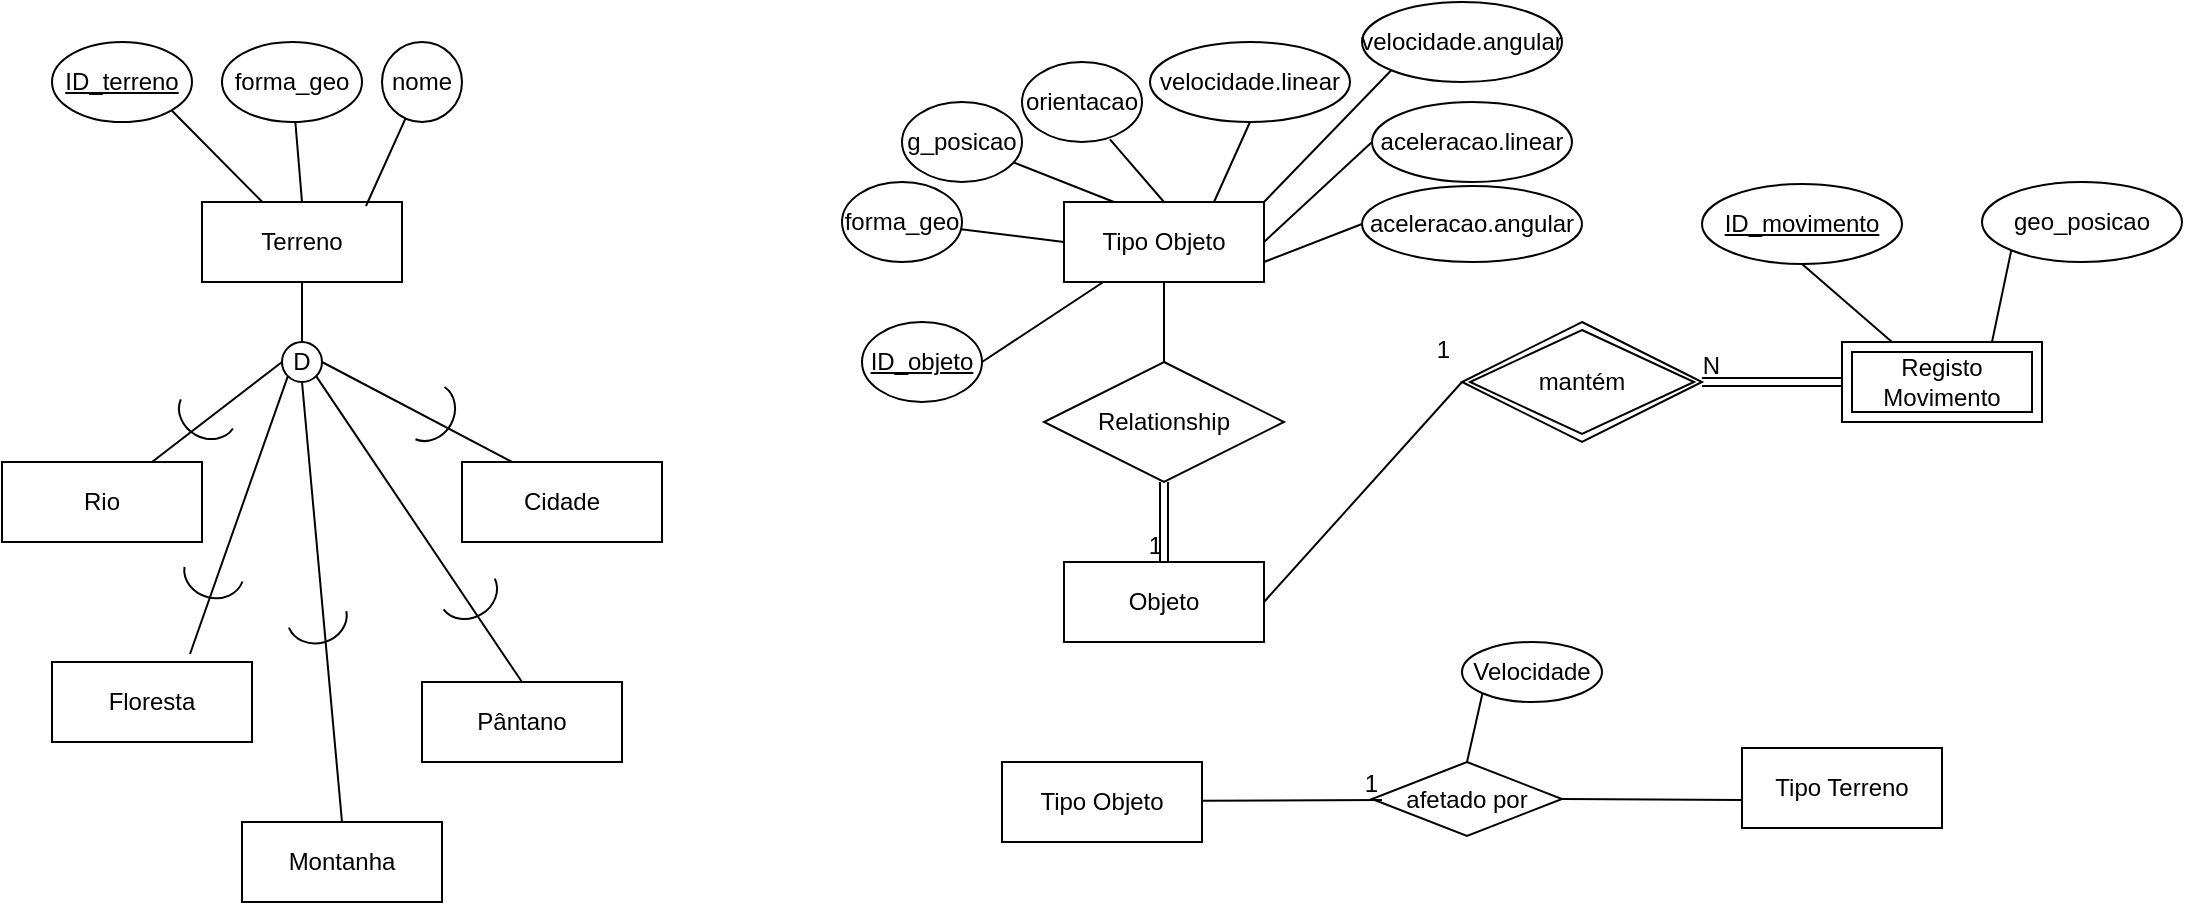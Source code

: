 <mxfile version="22.1.3" type="device">
  <diagram name="Página-1" id="oYaqLWmH6igO-tWO1Hi1">
    <mxGraphModel dx="1035" dy="525" grid="1" gridSize="10" guides="1" tooltips="1" connect="1" arrows="1" fold="1" page="1" pageScale="1" pageWidth="583" pageHeight="827" math="0" shadow="0">
      <root>
        <mxCell id="0" />
        <mxCell id="1" parent="0" />
        <mxCell id="AV-70D5icaVJFFxwLQuQ-29" style="orthogonalLoop=1;jettySize=auto;html=1;exitX=1;exitY=1;exitDx=0;exitDy=0;rounded=0;endArrow=none;endFill=0;" parent="1" source="AV-70D5icaVJFFxwLQuQ-11" target="AV-70D5icaVJFFxwLQuQ-12" edge="1">
          <mxGeometry relative="1" as="geometry" />
        </mxCell>
        <mxCell id="AV-70D5icaVJFFxwLQuQ-11" value="&lt;u&gt;ID_terreno&lt;/u&gt;" style="ellipse;whiteSpace=wrap;html=1;align=center;" parent="1" vertex="1">
          <mxGeometry x="55" y="40" width="70" height="40" as="geometry" />
        </mxCell>
        <mxCell id="AV-70D5icaVJFFxwLQuQ-12" value="Terreno" style="whiteSpace=wrap;html=1;align=center;" parent="1" vertex="1">
          <mxGeometry x="130" y="120" width="100" height="40" as="geometry" />
        </mxCell>
        <mxCell id="AV-70D5icaVJFFxwLQuQ-13" value="Rio" style="whiteSpace=wrap;html=1;align=center;" parent="1" vertex="1">
          <mxGeometry x="30" y="250" width="100" height="40" as="geometry" />
        </mxCell>
        <mxCell id="AV-70D5icaVJFFxwLQuQ-14" value="Cidade" style="whiteSpace=wrap;html=1;align=center;" parent="1" vertex="1">
          <mxGeometry x="260" y="250" width="100" height="40" as="geometry" />
        </mxCell>
        <mxCell id="AV-70D5icaVJFFxwLQuQ-15" value="Floresta" style="whiteSpace=wrap;html=1;align=center;" parent="1" vertex="1">
          <mxGeometry x="55" y="350" width="100" height="40" as="geometry" />
        </mxCell>
        <mxCell id="AV-70D5icaVJFFxwLQuQ-16" value="Montanha" style="whiteSpace=wrap;html=1;align=center;" parent="1" vertex="1">
          <mxGeometry x="150" y="430" width="100" height="40" as="geometry" />
        </mxCell>
        <mxCell id="AV-70D5icaVJFFxwLQuQ-17" value="Pântano" style="whiteSpace=wrap;html=1;align=center;" parent="1" vertex="1">
          <mxGeometry x="240" y="360" width="100" height="40" as="geometry" />
        </mxCell>
        <mxCell id="AV-70D5icaVJFFxwLQuQ-32" style="rounded=0;orthogonalLoop=1;jettySize=auto;html=1;entryX=0.5;entryY=0;entryDx=0;entryDy=0;endArrow=none;endFill=0;" parent="1" source="AV-70D5icaVJFFxwLQuQ-31" target="AV-70D5icaVJFFxwLQuQ-12" edge="1">
          <mxGeometry relative="1" as="geometry" />
        </mxCell>
        <mxCell id="AV-70D5icaVJFFxwLQuQ-31" value="forma_geo" style="ellipse;whiteSpace=wrap;html=1;align=center;" parent="1" vertex="1">
          <mxGeometry x="140" y="40" width="70" height="40" as="geometry" />
        </mxCell>
        <mxCell id="AV-70D5icaVJFFxwLQuQ-33" value="nome" style="ellipse;whiteSpace=wrap;html=1;align=center;" parent="1" vertex="1">
          <mxGeometry x="220" y="40" width="40" height="40" as="geometry" />
        </mxCell>
        <mxCell id="AV-70D5icaVJFFxwLQuQ-34" style="rounded=0;orthogonalLoop=1;jettySize=auto;html=1;entryX=0.82;entryY=0.05;entryDx=0;entryDy=0;entryPerimeter=0;endArrow=none;endFill=0;" parent="1" source="AV-70D5icaVJFFxwLQuQ-33" target="AV-70D5icaVJFFxwLQuQ-12" edge="1">
          <mxGeometry relative="1" as="geometry" />
        </mxCell>
        <mxCell id="AV-70D5icaVJFFxwLQuQ-35" value="D" style="ellipse;whiteSpace=wrap;html=1;aspect=fixed;" parent="1" vertex="1">
          <mxGeometry x="170" y="190" width="20" height="20" as="geometry" />
        </mxCell>
        <mxCell id="AV-70D5icaVJFFxwLQuQ-36" value="" style="endArrow=none;html=1;rounded=0;entryX=0.5;entryY=1;entryDx=0;entryDy=0;exitX=0.5;exitY=0;exitDx=0;exitDy=0;" parent="1" source="AV-70D5icaVJFFxwLQuQ-35" target="AV-70D5icaVJFFxwLQuQ-12" edge="1">
          <mxGeometry width="50" height="50" relative="1" as="geometry">
            <mxPoint x="390" y="320" as="sourcePoint" />
            <mxPoint x="440" y="270" as="targetPoint" />
          </mxGeometry>
        </mxCell>
        <mxCell id="AV-70D5icaVJFFxwLQuQ-37" value="" style="endArrow=none;html=1;rounded=0;entryX=0;entryY=0.5;entryDx=0;entryDy=0;exitX=0.75;exitY=0;exitDx=0;exitDy=0;" parent="1" source="AV-70D5icaVJFFxwLQuQ-13" target="AV-70D5icaVJFFxwLQuQ-35" edge="1">
          <mxGeometry width="50" height="50" relative="1" as="geometry">
            <mxPoint x="390" y="320" as="sourcePoint" />
            <mxPoint x="440" y="270" as="targetPoint" />
          </mxGeometry>
        </mxCell>
        <mxCell id="AV-70D5icaVJFFxwLQuQ-38" value="" style="endArrow=none;html=1;rounded=0;entryX=1;entryY=0.5;entryDx=0;entryDy=0;exitX=0.25;exitY=0;exitDx=0;exitDy=0;" parent="1" source="AV-70D5icaVJFFxwLQuQ-14" target="AV-70D5icaVJFFxwLQuQ-35" edge="1">
          <mxGeometry width="50" height="50" relative="1" as="geometry">
            <mxPoint x="390" y="320" as="sourcePoint" />
            <mxPoint x="440" y="270" as="targetPoint" />
          </mxGeometry>
        </mxCell>
        <mxCell id="AV-70D5icaVJFFxwLQuQ-39" value="" style="endArrow=none;html=1;rounded=0;exitX=0.69;exitY=-0.1;exitDx=0;exitDy=0;exitPerimeter=0;entryX=0;entryY=1;entryDx=0;entryDy=0;" parent="1" source="AV-70D5icaVJFFxwLQuQ-15" target="AV-70D5icaVJFFxwLQuQ-35" edge="1">
          <mxGeometry width="50" height="50" relative="1" as="geometry">
            <mxPoint x="390" y="320" as="sourcePoint" />
            <mxPoint x="190" y="280" as="targetPoint" />
          </mxGeometry>
        </mxCell>
        <mxCell id="AV-70D5icaVJFFxwLQuQ-40" value="" style="endArrow=none;html=1;rounded=0;entryX=1;entryY=1;entryDx=0;entryDy=0;exitX=0.5;exitY=0;exitDx=0;exitDy=0;" parent="1" source="AV-70D5icaVJFFxwLQuQ-17" target="AV-70D5icaVJFFxwLQuQ-35" edge="1">
          <mxGeometry width="50" height="50" relative="1" as="geometry">
            <mxPoint x="390" y="320" as="sourcePoint" />
            <mxPoint x="440" y="270" as="targetPoint" />
          </mxGeometry>
        </mxCell>
        <mxCell id="AV-70D5icaVJFFxwLQuQ-41" value="" style="endArrow=none;html=1;rounded=0;entryX=0.5;entryY=1;entryDx=0;entryDy=0;exitX=0.5;exitY=0;exitDx=0;exitDy=0;" parent="1" source="AV-70D5icaVJFFxwLQuQ-16" target="AV-70D5icaVJFFxwLQuQ-35" edge="1">
          <mxGeometry width="50" height="50" relative="1" as="geometry">
            <mxPoint x="390" y="320" as="sourcePoint" />
            <mxPoint x="440" y="270" as="targetPoint" />
          </mxGeometry>
        </mxCell>
        <mxCell id="AV-70D5icaVJFFxwLQuQ-46" value="" style="verticalLabelPosition=bottom;verticalAlign=top;html=1;shape=mxgraph.basic.arc;startAngle=0.511;endAngle=0.983;rotation=-105;" parent="1" vertex="1">
          <mxGeometry x="174.5" y="312.6" width="26" height="30" as="geometry" />
        </mxCell>
        <mxCell id="AV-70D5icaVJFFxwLQuQ-48" value="" style="verticalLabelPosition=bottom;verticalAlign=top;html=1;shape=mxgraph.basic.arc;startAngle=0.511;endAngle=0.983;rotation=-120;" parent="1" vertex="1">
          <mxGeometry x="250" y="300" width="26" height="30" as="geometry" />
        </mxCell>
        <mxCell id="AV-70D5icaVJFFxwLQuQ-49" value="" style="verticalLabelPosition=bottom;verticalAlign=top;html=1;shape=mxgraph.basic.arc;startAngle=0.511;endAngle=0.983;rotation=-150;" parent="1" vertex="1">
          <mxGeometry x="230" y="210.0" width="26" height="30" as="geometry" />
        </mxCell>
        <mxCell id="AV-70D5icaVJFFxwLQuQ-50" value="" style="verticalLabelPosition=bottom;verticalAlign=top;html=1;shape=mxgraph.basic.arc;startAngle=0.511;endAngle=0.983;rotation=-60;" parent="1" vertex="1">
          <mxGeometry x="120" y="210.0" width="26" height="30" as="geometry" />
        </mxCell>
        <mxCell id="AV-70D5icaVJFFxwLQuQ-51" value="" style="verticalLabelPosition=bottom;verticalAlign=top;html=1;shape=mxgraph.basic.arc;startAngle=0.511;endAngle=0.983;rotation=-75;" parent="1" vertex="1">
          <mxGeometry x="123" y="290" width="26" height="30" as="geometry" />
        </mxCell>
        <mxCell id="AV-70D5icaVJFFxwLQuQ-53" style="orthogonalLoop=1;jettySize=auto;html=1;exitX=1;exitY=0.5;exitDx=0;exitDy=0;rounded=0;endArrow=none;endFill=0;" parent="1" source="AV-70D5icaVJFFxwLQuQ-54" target="AV-70D5icaVJFFxwLQuQ-55" edge="1">
          <mxGeometry relative="1" as="geometry" />
        </mxCell>
        <mxCell id="AV-70D5icaVJFFxwLQuQ-54" value="&lt;u&gt;ID_objeto&lt;/u&gt;" style="ellipse;whiteSpace=wrap;html=1;align=center;" parent="1" vertex="1">
          <mxGeometry x="460" y="180" width="60" height="40" as="geometry" />
        </mxCell>
        <mxCell id="AV-70D5icaVJFFxwLQuQ-55" value="Tipo Objeto" style="whiteSpace=wrap;html=1;align=center;" parent="1" vertex="1">
          <mxGeometry x="561" y="120" width="100" height="40" as="geometry" />
        </mxCell>
        <mxCell id="AV-70D5icaVJFFxwLQuQ-59" value="Objeto" style="whiteSpace=wrap;html=1;align=center;" parent="1" vertex="1">
          <mxGeometry x="561" y="300" width="100" height="40" as="geometry" />
        </mxCell>
        <mxCell id="AV-70D5icaVJFFxwLQuQ-61" style="rounded=0;orthogonalLoop=1;jettySize=auto;html=1;entryX=0;entryY=0.5;entryDx=0;entryDy=0;endArrow=none;endFill=0;" parent="1" source="AV-70D5icaVJFFxwLQuQ-62" target="AV-70D5icaVJFFxwLQuQ-55" edge="1">
          <mxGeometry relative="1" as="geometry" />
        </mxCell>
        <mxCell id="AV-70D5icaVJFFxwLQuQ-62" value="forma_geo" style="ellipse;whiteSpace=wrap;html=1;align=center;" parent="1" vertex="1">
          <mxGeometry x="450" y="110" width="60" height="40" as="geometry" />
        </mxCell>
        <mxCell id="AV-70D5icaVJFFxwLQuQ-63" value="g_posicao" style="ellipse;whiteSpace=wrap;html=1;align=center;" parent="1" vertex="1">
          <mxGeometry x="480" y="70" width="60" height="40" as="geometry" />
        </mxCell>
        <mxCell id="AV-70D5icaVJFFxwLQuQ-64" style="rounded=0;orthogonalLoop=1;jettySize=auto;html=1;entryX=0.25;entryY=0;entryDx=0;entryDy=0;endArrow=none;endFill=0;" parent="1" source="AV-70D5icaVJFFxwLQuQ-63" target="AV-70D5icaVJFFxwLQuQ-55" edge="1">
          <mxGeometry relative="1" as="geometry" />
        </mxCell>
        <mxCell id="AV-70D5icaVJFFxwLQuQ-66" value="" style="endArrow=none;html=1;rounded=0;entryX=0.5;entryY=1;entryDx=0;entryDy=0;exitX=0.5;exitY=0;exitDx=0;exitDy=0;" parent="1" target="AV-70D5icaVJFFxwLQuQ-55" edge="1">
          <mxGeometry width="50" height="50" relative="1" as="geometry">
            <mxPoint x="611" y="202.6" as="sourcePoint" />
            <mxPoint x="871" y="270" as="targetPoint" />
          </mxGeometry>
        </mxCell>
        <mxCell id="AV-70D5icaVJFFxwLQuQ-77" value="orientacao" style="ellipse;whiteSpace=wrap;html=1;align=center;" parent="1" vertex="1">
          <mxGeometry x="540" y="50" width="60" height="40" as="geometry" />
        </mxCell>
        <mxCell id="AV-70D5icaVJFFxwLQuQ-78" value="velocidade.linear" style="ellipse;whiteSpace=wrap;html=1;align=center;" parent="1" vertex="1">
          <mxGeometry x="604" y="40" width="100" height="40" as="geometry" />
        </mxCell>
        <mxCell id="AV-70D5icaVJFFxwLQuQ-79" value="velocidade.angular" style="ellipse;whiteSpace=wrap;html=1;align=center;" parent="1" vertex="1">
          <mxGeometry x="710" y="20" width="100" height="40" as="geometry" />
        </mxCell>
        <mxCell id="AV-70D5icaVJFFxwLQuQ-80" style="rounded=0;orthogonalLoop=1;jettySize=auto;html=1;entryX=0.5;entryY=0;entryDx=0;entryDy=0;endArrow=none;endFill=0;exitX=0.733;exitY=0.967;exitDx=0;exitDy=0;exitPerimeter=0;" parent="1" source="AV-70D5icaVJFFxwLQuQ-77" target="AV-70D5icaVJFFxwLQuQ-55" edge="1">
          <mxGeometry relative="1" as="geometry">
            <mxPoint x="592" y="88" as="sourcePoint" />
            <mxPoint x="621" y="130" as="targetPoint" />
          </mxGeometry>
        </mxCell>
        <mxCell id="AV-70D5icaVJFFxwLQuQ-81" style="rounded=0;orthogonalLoop=1;jettySize=auto;html=1;entryX=0.75;entryY=0;entryDx=0;entryDy=0;endArrow=none;endFill=0;exitX=0.5;exitY=1;exitDx=0;exitDy=0;" parent="1" source="AV-70D5icaVJFFxwLQuQ-78" target="AV-70D5icaVJFFxwLQuQ-55" edge="1">
          <mxGeometry relative="1" as="geometry">
            <mxPoint x="650" y="90" as="sourcePoint" />
            <mxPoint x="621" y="130" as="targetPoint" />
          </mxGeometry>
        </mxCell>
        <mxCell id="AV-70D5icaVJFFxwLQuQ-82" value="aceleracao.linear" style="ellipse;whiteSpace=wrap;html=1;align=center;" parent="1" vertex="1">
          <mxGeometry x="715" y="70" width="100" height="40" as="geometry" />
        </mxCell>
        <mxCell id="AV-70D5icaVJFFxwLQuQ-83" value="aceleracao.angular" style="ellipse;whiteSpace=wrap;html=1;align=center;" parent="1" vertex="1">
          <mxGeometry x="710" y="112" width="110" height="38" as="geometry" />
        </mxCell>
        <mxCell id="AV-70D5icaVJFFxwLQuQ-84" style="rounded=0;orthogonalLoop=1;jettySize=auto;html=1;endArrow=none;endFill=0;exitX=0;exitY=1;exitDx=0;exitDy=0;entryX=1;entryY=0;entryDx=0;entryDy=0;" parent="1" source="AV-70D5icaVJFFxwLQuQ-79" target="AV-70D5icaVJFFxwLQuQ-55" edge="1">
          <mxGeometry relative="1" as="geometry">
            <mxPoint x="664" y="90" as="sourcePoint" />
            <mxPoint x="660" y="120" as="targetPoint" />
          </mxGeometry>
        </mxCell>
        <mxCell id="AV-70D5icaVJFFxwLQuQ-85" style="rounded=0;orthogonalLoop=1;jettySize=auto;html=1;endArrow=none;endFill=0;exitX=0;exitY=0.5;exitDx=0;exitDy=0;entryX=1;entryY=0.5;entryDx=0;entryDy=0;" parent="1" source="AV-70D5icaVJFFxwLQuQ-82" target="AV-70D5icaVJFFxwLQuQ-55" edge="1">
          <mxGeometry relative="1" as="geometry">
            <mxPoint x="725" y="104" as="sourcePoint" />
            <mxPoint x="671" y="130" as="targetPoint" />
          </mxGeometry>
        </mxCell>
        <mxCell id="AV-70D5icaVJFFxwLQuQ-86" style="rounded=0;orthogonalLoop=1;jettySize=auto;html=1;endArrow=none;endFill=0;exitX=0;exitY=0.5;exitDx=0;exitDy=0;entryX=1;entryY=0.75;entryDx=0;entryDy=0;" parent="1" source="AV-70D5icaVJFFxwLQuQ-83" target="AV-70D5icaVJFFxwLQuQ-55" edge="1">
          <mxGeometry relative="1" as="geometry">
            <mxPoint x="730" y="140" as="sourcePoint" />
            <mxPoint x="671" y="150" as="targetPoint" />
          </mxGeometry>
        </mxCell>
        <mxCell id="AV-70D5icaVJFFxwLQuQ-88" value="" style="endArrow=none;html=1;rounded=0;exitX=1;exitY=0.5;exitDx=0;exitDy=0;entryX=0;entryY=0.5;entryDx=0;entryDy=0;" parent="1" source="AV-70D5icaVJFFxwLQuQ-59" target="AV-70D5icaVJFFxwLQuQ-95" edge="1">
          <mxGeometry relative="1" as="geometry">
            <mxPoint x="685" y="212.18" as="sourcePoint" />
            <mxPoint x="760" y="210" as="targetPoint" />
          </mxGeometry>
        </mxCell>
        <mxCell id="AV-70D5icaVJFFxwLQuQ-89" value="1" style="resizable=0;html=1;whiteSpace=wrap;align=right;verticalAlign=bottom;" parent="AV-70D5icaVJFFxwLQuQ-88" connectable="0" vertex="1">
          <mxGeometry x="1" relative="1" as="geometry">
            <mxPoint x="-5" y="-7" as="offset" />
          </mxGeometry>
        </mxCell>
        <mxCell id="AV-70D5icaVJFFxwLQuQ-92" value="&lt;u&gt;ID_movimento&lt;/u&gt;" style="ellipse;whiteSpace=wrap;html=1;align=center;" parent="1" vertex="1">
          <mxGeometry x="880" y="111" width="100" height="40" as="geometry" />
        </mxCell>
        <mxCell id="AV-70D5icaVJFFxwLQuQ-94" value="" style="endArrow=none;html=1;rounded=0;exitX=0.5;exitY=1;exitDx=0;exitDy=0;entryX=0.25;entryY=0;entryDx=0;entryDy=0;" parent="1" source="AV-70D5icaVJFFxwLQuQ-92" target="AV-70D5icaVJFFxwLQuQ-97" edge="1">
          <mxGeometry relative="1" as="geometry">
            <mxPoint x="620" y="280" as="sourcePoint" />
            <mxPoint x="965" y="190" as="targetPoint" />
          </mxGeometry>
        </mxCell>
        <mxCell id="AV-70D5icaVJFFxwLQuQ-95" value="mantém" style="shape=rhombus;double=1;perimeter=rhombusPerimeter;whiteSpace=wrap;html=1;align=center;" parent="1" vertex="1">
          <mxGeometry x="760" y="180" width="120" height="60" as="geometry" />
        </mxCell>
        <mxCell id="AV-70D5icaVJFFxwLQuQ-97" value="Registo Movimento" style="shape=ext;margin=3;double=1;whiteSpace=wrap;html=1;align=center;" parent="1" vertex="1">
          <mxGeometry x="950" y="190" width="100" height="40" as="geometry" />
        </mxCell>
        <mxCell id="AV-70D5icaVJFFxwLQuQ-98" value="&lt;span&gt;geo_posicao&lt;/span&gt;" style="ellipse;whiteSpace=wrap;html=1;align=center;fontStyle=0" parent="1" vertex="1">
          <mxGeometry x="1020" y="110" width="100" height="40" as="geometry" />
        </mxCell>
        <mxCell id="AV-70D5icaVJFFxwLQuQ-99" value="" style="endArrow=none;html=1;rounded=0;entryX=0;entryY=1;entryDx=0;entryDy=0;exitX=0.75;exitY=0;exitDx=0;exitDy=0;" parent="1" source="AV-70D5icaVJFFxwLQuQ-97" target="AV-70D5icaVJFFxwLQuQ-98" edge="1">
          <mxGeometry relative="1" as="geometry">
            <mxPoint x="620" y="280" as="sourcePoint" />
            <mxPoint x="780" y="280" as="targetPoint" />
          </mxGeometry>
        </mxCell>
        <mxCell id="AV-70D5icaVJFFxwLQuQ-100" value="" style="shape=link;html=1;rounded=0;entryX=0;entryY=0.5;entryDx=0;entryDy=0;exitX=1;exitY=0.5;exitDx=0;exitDy=0;movable=1;resizable=1;rotatable=1;deletable=1;editable=1;locked=0;connectable=1;" parent="1" source="AV-70D5icaVJFFxwLQuQ-95" target="AV-70D5icaVJFFxwLQuQ-97" edge="1">
          <mxGeometry relative="1" as="geometry">
            <mxPoint x="874.5" y="282.6" as="sourcePoint" />
            <mxPoint x="1034.5" y="282.6" as="targetPoint" />
          </mxGeometry>
        </mxCell>
        <mxCell id="AV-70D5icaVJFFxwLQuQ-101" value="N" style="resizable=0;html=1;whiteSpace=wrap;align=right;verticalAlign=bottom;" parent="AV-70D5icaVJFFxwLQuQ-100" connectable="0" vertex="1">
          <mxGeometry x="1" relative="1" as="geometry">
            <mxPoint x="-60" as="offset" />
          </mxGeometry>
        </mxCell>
        <mxCell id="C_i7rm6qHrrcBfQebe5C-3" value="Relationship" style="shape=rhombus;perimeter=rhombusPerimeter;whiteSpace=wrap;html=1;align=center;" vertex="1" parent="1">
          <mxGeometry x="551" y="200" width="120" height="60" as="geometry" />
        </mxCell>
        <mxCell id="C_i7rm6qHrrcBfQebe5C-5" value="" style="shape=link;html=1;rounded=0;entryX=0.5;entryY=0;entryDx=0;entryDy=0;exitX=0.5;exitY=1;exitDx=0;exitDy=0;" edge="1" parent="1" source="C_i7rm6qHrrcBfQebe5C-3" target="AV-70D5icaVJFFxwLQuQ-59">
          <mxGeometry relative="1" as="geometry">
            <mxPoint x="609" y="360" as="sourcePoint" />
            <mxPoint x="769" y="360" as="targetPoint" />
          </mxGeometry>
        </mxCell>
        <mxCell id="C_i7rm6qHrrcBfQebe5C-6" value="1" style="resizable=0;html=1;whiteSpace=wrap;align=right;verticalAlign=bottom;" connectable="0" vertex="1" parent="C_i7rm6qHrrcBfQebe5C-5">
          <mxGeometry x="1" relative="1" as="geometry" />
        </mxCell>
        <mxCell id="C_i7rm6qHrrcBfQebe5C-7" value="Tipo Objeto" style="whiteSpace=wrap;html=1;align=center;" vertex="1" parent="1">
          <mxGeometry x="530" y="400" width="100" height="40" as="geometry" />
        </mxCell>
        <mxCell id="C_i7rm6qHrrcBfQebe5C-8" value="afetado por" style="shape=rhombus;perimeter=rhombusPerimeter;whiteSpace=wrap;html=1;align=center;" vertex="1" parent="1">
          <mxGeometry x="715" y="400" width="95" height="37" as="geometry" />
        </mxCell>
        <mxCell id="C_i7rm6qHrrcBfQebe5C-9" value="Tipo Terreno" style="whiteSpace=wrap;html=1;align=center;" vertex="1" parent="1">
          <mxGeometry x="900" y="393" width="100" height="40" as="geometry" />
        </mxCell>
        <mxCell id="C_i7rm6qHrrcBfQebe5C-10" value="" style="endArrow=none;html=1;rounded=0;" edge="1" parent="1">
          <mxGeometry relative="1" as="geometry">
            <mxPoint x="630" y="419.41" as="sourcePoint" />
            <mxPoint x="720" y="419" as="targetPoint" />
          </mxGeometry>
        </mxCell>
        <mxCell id="C_i7rm6qHrrcBfQebe5C-11" value="1" style="resizable=0;html=1;whiteSpace=wrap;align=right;verticalAlign=bottom;" connectable="0" vertex="1" parent="C_i7rm6qHrrcBfQebe5C-10">
          <mxGeometry x="1" relative="1" as="geometry" />
        </mxCell>
        <mxCell id="C_i7rm6qHrrcBfQebe5C-12" value="" style="endArrow=none;html=1;rounded=0;exitX=1;exitY=0.5;exitDx=0;exitDy=0;" edge="1" parent="1" source="C_i7rm6qHrrcBfQebe5C-8">
          <mxGeometry relative="1" as="geometry">
            <mxPoint x="830" y="419.41" as="sourcePoint" />
            <mxPoint x="900" y="419" as="targetPoint" />
          </mxGeometry>
        </mxCell>
        <mxCell id="C_i7rm6qHrrcBfQebe5C-13" value="Velocidade" style="ellipse;whiteSpace=wrap;html=1;align=center;" vertex="1" parent="1">
          <mxGeometry x="760" y="340" width="70" height="30" as="geometry" />
        </mxCell>
        <mxCell id="C_i7rm6qHrrcBfQebe5C-14" value="" style="endArrow=none;html=1;rounded=0;entryX=0;entryY=1;entryDx=0;entryDy=0;exitX=0.5;exitY=0;exitDx=0;exitDy=0;" edge="1" parent="1" source="C_i7rm6qHrrcBfQebe5C-8" target="C_i7rm6qHrrcBfQebe5C-13">
          <mxGeometry relative="1" as="geometry">
            <mxPoint x="460" y="360" as="sourcePoint" />
            <mxPoint x="620" y="360" as="targetPoint" />
          </mxGeometry>
        </mxCell>
      </root>
    </mxGraphModel>
  </diagram>
</mxfile>
